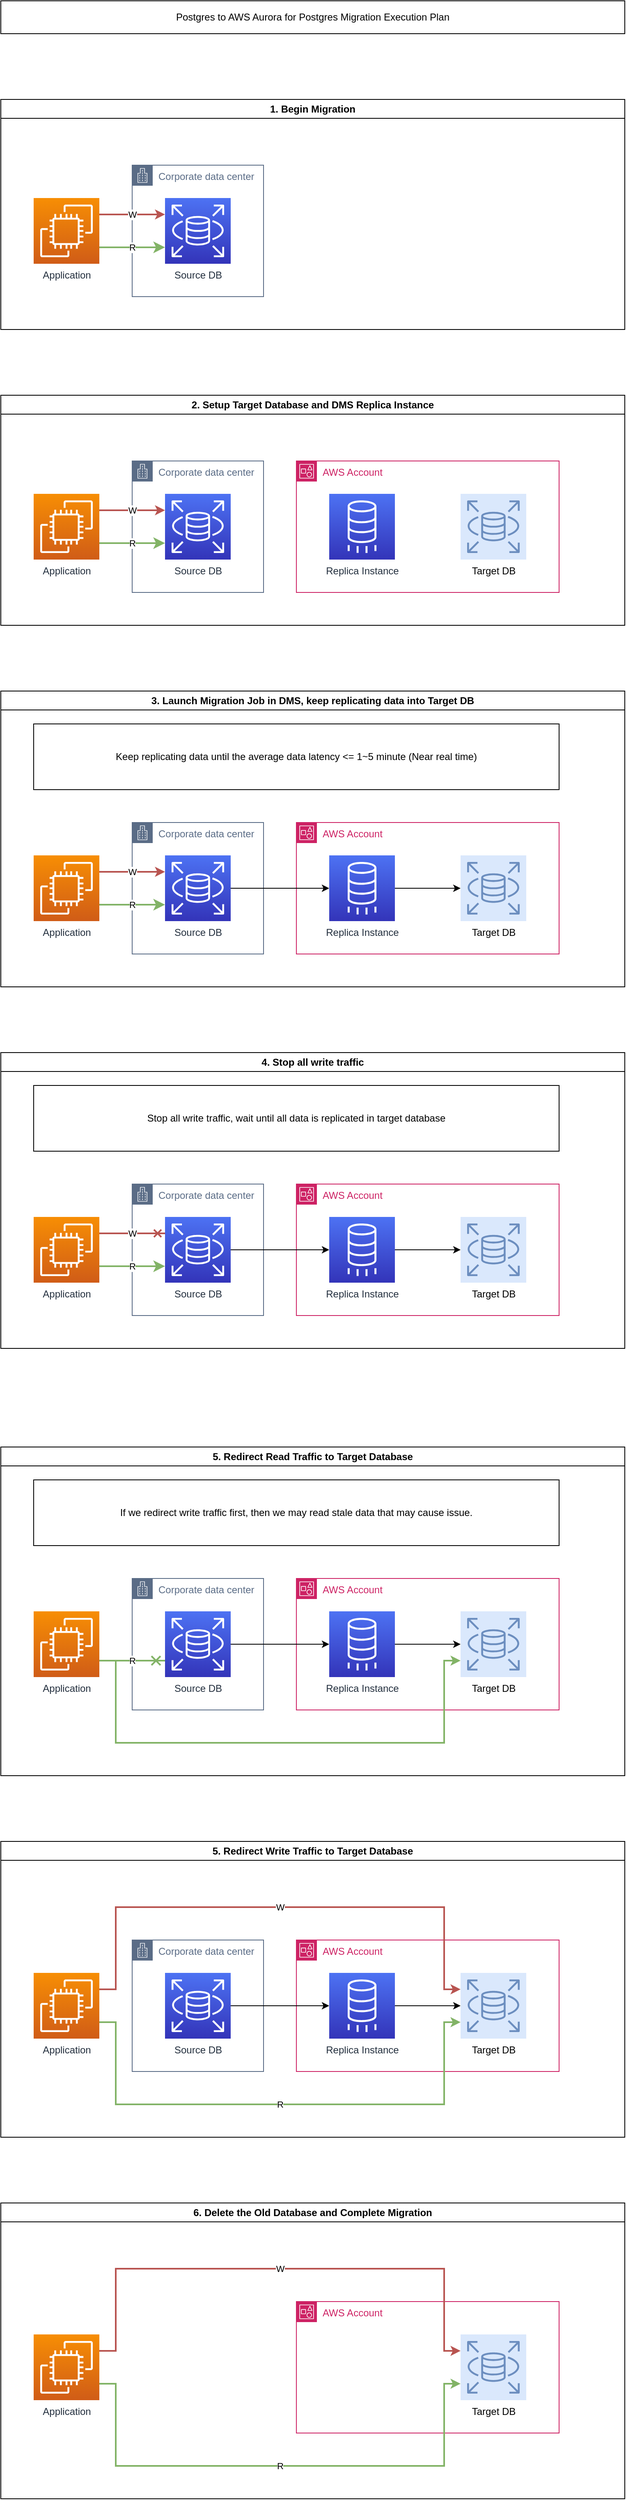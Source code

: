 <mxfile version="21.2.8" type="device">
  <diagram name="Page-1" id="Qxp6aH40MtUB5NZ-6EWc">
    <mxGraphModel dx="1168" dy="840" grid="1" gridSize="10" guides="1" tooltips="1" connect="1" arrows="1" fold="1" page="1" pageScale="1" pageWidth="850" pageHeight="1100" math="0" shadow="0">
      <root>
        <mxCell id="0" />
        <mxCell id="1" parent="0" />
        <mxCell id="ksjN6ab1oznXCkVo9L0B-1" value="Corporate data center" style="points=[[0,0],[0.25,0],[0.5,0],[0.75,0],[1,0],[1,0.25],[1,0.5],[1,0.75],[1,1],[0.75,1],[0.5,1],[0.25,1],[0,1],[0,0.75],[0,0.5],[0,0.25]];outlineConnect=0;gradientColor=none;html=1;whiteSpace=wrap;fontSize=12;fontStyle=0;container=1;pointerEvents=0;collapsible=0;recursiveResize=0;shape=mxgraph.aws4.group;grIcon=mxgraph.aws4.group_corporate_data_center;strokeColor=#5A6C86;fillColor=none;verticalAlign=top;align=left;spacingLeft=30;fontColor=#5A6C86;dashed=0;" parent="1" vertex="1">
          <mxGeometry x="200" y="240" width="160" height="160" as="geometry" />
        </mxCell>
        <mxCell id="ksjN6ab1oznXCkVo9L0B-4" value="Source DB" style="sketch=0;points=[[0,0,0],[0.25,0,0],[0.5,0,0],[0.75,0,0],[1,0,0],[0,1,0],[0.25,1,0],[0.5,1,0],[0.75,1,0],[1,1,0],[0,0.25,0],[0,0.5,0],[0,0.75,0],[1,0.25,0],[1,0.5,0],[1,0.75,0]];outlineConnect=0;fontColor=#232F3E;gradientColor=#4D72F3;gradientDirection=north;fillColor=#3334B9;strokeColor=#ffffff;dashed=0;verticalLabelPosition=bottom;verticalAlign=top;align=center;html=1;fontSize=12;fontStyle=0;aspect=fixed;shape=mxgraph.aws4.resourceIcon;resIcon=mxgraph.aws4.rds;" parent="ksjN6ab1oznXCkVo9L0B-1" vertex="1">
          <mxGeometry x="40" y="40" width="80" height="80" as="geometry" />
        </mxCell>
        <mxCell id="ksjN6ab1oznXCkVo9L0B-9" value="W" style="edgeStyle=orthogonalEdgeStyle;rounded=0;orthogonalLoop=1;jettySize=auto;html=1;exitX=1;exitY=0.25;exitDx=0;exitDy=0;exitPerimeter=0;entryX=0;entryY=0.25;entryDx=0;entryDy=0;entryPerimeter=0;strokeWidth=2;fillColor=#f8cecc;strokeColor=#b85450;" parent="1" source="ksjN6ab1oznXCkVo9L0B-7" target="ksjN6ab1oznXCkVo9L0B-4" edge="1">
          <mxGeometry relative="1" as="geometry" />
        </mxCell>
        <mxCell id="ksjN6ab1oznXCkVo9L0B-11" value="R" style="edgeStyle=orthogonalEdgeStyle;rounded=0;orthogonalLoop=1;jettySize=auto;html=1;exitX=1;exitY=0.75;exitDx=0;exitDy=0;exitPerimeter=0;entryX=0;entryY=0.75;entryDx=0;entryDy=0;entryPerimeter=0;endSize=8;fillColor=#d5e8d4;strokeColor=#82b366;strokeWidth=2;" parent="1" source="ksjN6ab1oznXCkVo9L0B-7" target="ksjN6ab1oznXCkVo9L0B-4" edge="1">
          <mxGeometry relative="1" as="geometry" />
        </mxCell>
        <mxCell id="ksjN6ab1oznXCkVo9L0B-7" value="Application" style="sketch=0;points=[[0,0,0],[0.25,0,0],[0.5,0,0],[0.75,0,0],[1,0,0],[0,1,0],[0.25,1,0],[0.5,1,0],[0.75,1,0],[1,1,0],[0,0.25,0],[0,0.5,0],[0,0.75,0],[1,0.25,0],[1,0.5,0],[1,0.75,0]];outlineConnect=0;fontColor=#232F3E;gradientColor=#F78E04;gradientDirection=north;fillColor=#D05C17;strokeColor=#ffffff;dashed=0;verticalLabelPosition=bottom;verticalAlign=top;align=center;html=1;fontSize=12;fontStyle=0;aspect=fixed;shape=mxgraph.aws4.resourceIcon;resIcon=mxgraph.aws4.ec2;" parent="1" vertex="1">
          <mxGeometry x="80" y="280" width="80" height="80" as="geometry" />
        </mxCell>
        <mxCell id="ksjN6ab1oznXCkVo9L0B-83" value="1. Begin Migration" style="swimlane;whiteSpace=wrap;html=1;" parent="1" vertex="1">
          <mxGeometry x="40" y="160" width="760" height="280" as="geometry" />
        </mxCell>
        <mxCell id="ksjN6ab1oznXCkVo9L0B-84" value="2. Setup Target Database and DMS Replica Instance" style="swimlane;whiteSpace=wrap;html=1;" parent="1" vertex="1">
          <mxGeometry x="40" y="520" width="760" height="280" as="geometry" />
        </mxCell>
        <mxCell id="ksjN6ab1oznXCkVo9L0B-12" value="Corporate data center" style="points=[[0,0],[0.25,0],[0.5,0],[0.75,0],[1,0],[1,0.25],[1,0.5],[1,0.75],[1,1],[0.75,1],[0.5,1],[0.25,1],[0,1],[0,0.75],[0,0.5],[0,0.25]];outlineConnect=0;gradientColor=none;html=1;whiteSpace=wrap;fontSize=12;fontStyle=0;container=1;pointerEvents=0;collapsible=0;recursiveResize=0;shape=mxgraph.aws4.group;grIcon=mxgraph.aws4.group_corporate_data_center;strokeColor=#5A6C86;fillColor=none;verticalAlign=top;align=left;spacingLeft=30;fontColor=#5A6C86;dashed=0;" parent="ksjN6ab1oznXCkVo9L0B-84" vertex="1">
          <mxGeometry x="160" y="80" width="160" height="160" as="geometry" />
        </mxCell>
        <mxCell id="ksjN6ab1oznXCkVo9L0B-13" value="Source DB" style="sketch=0;points=[[0,0,0],[0.25,0,0],[0.5,0,0],[0.75,0,0],[1,0,0],[0,1,0],[0.25,1,0],[0.5,1,0],[0.75,1,0],[1,1,0],[0,0.25,0],[0,0.5,0],[0,0.75,0],[1,0.25,0],[1,0.5,0],[1,0.75,0]];outlineConnect=0;fontColor=#232F3E;gradientColor=#4D72F3;gradientDirection=north;fillColor=#3334B9;strokeColor=#ffffff;dashed=0;verticalLabelPosition=bottom;verticalAlign=top;align=center;html=1;fontSize=12;fontStyle=0;aspect=fixed;shape=mxgraph.aws4.resourceIcon;resIcon=mxgraph.aws4.rds;" parent="ksjN6ab1oznXCkVo9L0B-12" vertex="1">
          <mxGeometry x="40" y="40" width="80" height="80" as="geometry" />
        </mxCell>
        <mxCell id="ksjN6ab1oznXCkVo9L0B-14" value="AWS Account" style="points=[[0,0],[0.25,0],[0.5,0],[0.75,0],[1,0],[1,0.25],[1,0.5],[1,0.75],[1,1],[0.75,1],[0.5,1],[0.25,1],[0,1],[0,0.75],[0,0.5],[0,0.25]];outlineConnect=0;gradientColor=none;html=1;whiteSpace=wrap;fontSize=12;fontStyle=0;container=1;pointerEvents=0;collapsible=0;recursiveResize=0;shape=mxgraph.aws4.group;grIcon=mxgraph.aws4.group_account;strokeColor=#CD2264;fillColor=none;verticalAlign=top;align=left;spacingLeft=30;fontColor=#CD2264;dashed=0;" parent="ksjN6ab1oznXCkVo9L0B-84" vertex="1">
          <mxGeometry x="360" y="80" width="320" height="160" as="geometry" />
        </mxCell>
        <mxCell id="ksjN6ab1oznXCkVo9L0B-15" value="Replica Instance" style="sketch=0;points=[[0,0,0],[0.25,0,0],[0.5,0,0],[0.75,0,0],[1,0,0],[0,1,0],[0.25,1,0],[0.5,1,0],[0.75,1,0],[1,1,0],[0,0.25,0],[0,0.5,0],[0,0.75,0],[1,0.25,0],[1,0.5,0],[1,0.75,0]];outlineConnect=0;fontColor=#232F3E;gradientColor=#4D72F3;gradientDirection=north;fillColor=#3334B9;strokeColor=#ffffff;dashed=0;verticalLabelPosition=bottom;verticalAlign=top;align=center;html=1;fontSize=12;fontStyle=0;aspect=fixed;shape=mxgraph.aws4.resourceIcon;resIcon=mxgraph.aws4.database_migration_service;" parent="ksjN6ab1oznXCkVo9L0B-14" vertex="1">
          <mxGeometry x="40" y="40" width="80" height="80" as="geometry" />
        </mxCell>
        <mxCell id="ksjN6ab1oznXCkVo9L0B-16" value="Target DB" style="sketch=0;points=[[0,0,0],[0.25,0,0],[0.5,0,0],[0.75,0,0],[1,0,0],[0,1,0],[0.25,1,0],[0.5,1,0],[0.75,1,0],[1,1,0],[0,0.25,0],[0,0.5,0],[0,0.75,0],[1,0.25,0],[1,0.5,0],[1,0.75,0]];outlineConnect=0;gradientDirection=north;fillColor=#dae8fc;strokeColor=#6c8ebf;dashed=0;verticalLabelPosition=bottom;verticalAlign=top;align=center;html=1;fontSize=12;fontStyle=0;aspect=fixed;shape=mxgraph.aws4.resourceIcon;resIcon=mxgraph.aws4.rds;" parent="ksjN6ab1oznXCkVo9L0B-14" vertex="1">
          <mxGeometry x="200" y="40" width="80" height="80" as="geometry" />
        </mxCell>
        <mxCell id="ksjN6ab1oznXCkVo9L0B-17" value="W" style="edgeStyle=orthogonalEdgeStyle;rounded=0;orthogonalLoop=1;jettySize=auto;html=1;exitX=1;exitY=0.25;exitDx=0;exitDy=0;exitPerimeter=0;entryX=0;entryY=0.25;entryDx=0;entryDy=0;entryPerimeter=0;strokeWidth=2;fillColor=#f8cecc;strokeColor=#b85450;" parent="ksjN6ab1oznXCkVo9L0B-84" source="ksjN6ab1oznXCkVo9L0B-19" target="ksjN6ab1oznXCkVo9L0B-13" edge="1">
          <mxGeometry relative="1" as="geometry" />
        </mxCell>
        <mxCell id="ksjN6ab1oznXCkVo9L0B-18" value="R" style="edgeStyle=orthogonalEdgeStyle;rounded=0;orthogonalLoop=1;jettySize=auto;html=1;exitX=1;exitY=0.75;exitDx=0;exitDy=0;exitPerimeter=0;entryX=0;entryY=0.75;entryDx=0;entryDy=0;entryPerimeter=0;endSize=8;fillColor=#d5e8d4;strokeColor=#82b366;strokeWidth=2;" parent="ksjN6ab1oznXCkVo9L0B-84" source="ksjN6ab1oznXCkVo9L0B-19" target="ksjN6ab1oznXCkVo9L0B-13" edge="1">
          <mxGeometry relative="1" as="geometry" />
        </mxCell>
        <mxCell id="ksjN6ab1oznXCkVo9L0B-19" value="Application" style="sketch=0;points=[[0,0,0],[0.25,0,0],[0.5,0,0],[0.75,0,0],[1,0,0],[0,1,0],[0.25,1,0],[0.5,1,0],[0.75,1,0],[1,1,0],[0,0.25,0],[0,0.5,0],[0,0.75,0],[1,0.25,0],[1,0.5,0],[1,0.75,0]];outlineConnect=0;fontColor=#232F3E;gradientColor=#F78E04;gradientDirection=north;fillColor=#D05C17;strokeColor=#ffffff;dashed=0;verticalLabelPosition=bottom;verticalAlign=top;align=center;html=1;fontSize=12;fontStyle=0;aspect=fixed;shape=mxgraph.aws4.resourceIcon;resIcon=mxgraph.aws4.ec2;" parent="ksjN6ab1oznXCkVo9L0B-84" vertex="1">
          <mxGeometry x="40" y="120" width="80" height="80" as="geometry" />
        </mxCell>
        <mxCell id="ksjN6ab1oznXCkVo9L0B-85" value="3. Launch Migration Job in DMS, keep replicating data into Target DB" style="swimlane;whiteSpace=wrap;html=1;" parent="1" vertex="1">
          <mxGeometry x="40" y="880" width="760" height="360" as="geometry" />
        </mxCell>
        <mxCell id="ksjN6ab1oznXCkVo9L0B-20" value="Corporate data center" style="points=[[0,0],[0.25,0],[0.5,0],[0.75,0],[1,0],[1,0.25],[1,0.5],[1,0.75],[1,1],[0.75,1],[0.5,1],[0.25,1],[0,1],[0,0.75],[0,0.5],[0,0.25]];outlineConnect=0;gradientColor=none;html=1;whiteSpace=wrap;fontSize=12;fontStyle=0;container=1;pointerEvents=0;collapsible=0;recursiveResize=0;shape=mxgraph.aws4.group;grIcon=mxgraph.aws4.group_corporate_data_center;strokeColor=#5A6C86;fillColor=none;verticalAlign=top;align=left;spacingLeft=30;fontColor=#5A6C86;dashed=0;" parent="ksjN6ab1oznXCkVo9L0B-85" vertex="1">
          <mxGeometry x="160" y="160" width="160" height="160" as="geometry" />
        </mxCell>
        <mxCell id="ksjN6ab1oznXCkVo9L0B-21" value="Source DB" style="sketch=0;points=[[0,0,0],[0.25,0,0],[0.5,0,0],[0.75,0,0],[1,0,0],[0,1,0],[0.25,1,0],[0.5,1,0],[0.75,1,0],[1,1,0],[0,0.25,0],[0,0.5,0],[0,0.75,0],[1,0.25,0],[1,0.5,0],[1,0.75,0]];outlineConnect=0;fontColor=#232F3E;gradientColor=#4D72F3;gradientDirection=north;fillColor=#3334B9;strokeColor=#ffffff;dashed=0;verticalLabelPosition=bottom;verticalAlign=top;align=center;html=1;fontSize=12;fontStyle=0;aspect=fixed;shape=mxgraph.aws4.resourceIcon;resIcon=mxgraph.aws4.rds;" parent="ksjN6ab1oznXCkVo9L0B-20" vertex="1">
          <mxGeometry x="40" y="40" width="80" height="80" as="geometry" />
        </mxCell>
        <mxCell id="ksjN6ab1oznXCkVo9L0B-22" value="AWS Account" style="points=[[0,0],[0.25,0],[0.5,0],[0.75,0],[1,0],[1,0.25],[1,0.5],[1,0.75],[1,1],[0.75,1],[0.5,1],[0.25,1],[0,1],[0,0.75],[0,0.5],[0,0.25]];outlineConnect=0;gradientColor=none;html=1;whiteSpace=wrap;fontSize=12;fontStyle=0;container=1;pointerEvents=0;collapsible=0;recursiveResize=0;shape=mxgraph.aws4.group;grIcon=mxgraph.aws4.group_account;strokeColor=#CD2264;fillColor=none;verticalAlign=top;align=left;spacingLeft=30;fontColor=#CD2264;dashed=0;" parent="ksjN6ab1oznXCkVo9L0B-85" vertex="1">
          <mxGeometry x="360" y="160" width="320" height="160" as="geometry" />
        </mxCell>
        <mxCell id="ksjN6ab1oznXCkVo9L0B-29" style="edgeStyle=orthogonalEdgeStyle;rounded=0;orthogonalLoop=1;jettySize=auto;html=1;exitX=1;exitY=0.5;exitDx=0;exitDy=0;exitPerimeter=0;entryX=0;entryY=0.5;entryDx=0;entryDy=0;entryPerimeter=0;" parent="ksjN6ab1oznXCkVo9L0B-22" source="ksjN6ab1oznXCkVo9L0B-23" target="ksjN6ab1oznXCkVo9L0B-24" edge="1">
          <mxGeometry relative="1" as="geometry" />
        </mxCell>
        <mxCell id="ksjN6ab1oznXCkVo9L0B-23" value="Replica Instance" style="sketch=0;points=[[0,0,0],[0.25,0,0],[0.5,0,0],[0.75,0,0],[1,0,0],[0,1,0],[0.25,1,0],[0.5,1,0],[0.75,1,0],[1,1,0],[0,0.25,0],[0,0.5,0],[0,0.75,0],[1,0.25,0],[1,0.5,0],[1,0.75,0]];outlineConnect=0;fontColor=#232F3E;gradientColor=#4D72F3;gradientDirection=north;fillColor=#3334B9;strokeColor=#ffffff;dashed=0;verticalLabelPosition=bottom;verticalAlign=top;align=center;html=1;fontSize=12;fontStyle=0;aspect=fixed;shape=mxgraph.aws4.resourceIcon;resIcon=mxgraph.aws4.database_migration_service;" parent="ksjN6ab1oznXCkVo9L0B-22" vertex="1">
          <mxGeometry x="40" y="40" width="80" height="80" as="geometry" />
        </mxCell>
        <mxCell id="ksjN6ab1oznXCkVo9L0B-24" value="Target DB" style="sketch=0;points=[[0,0,0],[0.25,0,0],[0.5,0,0],[0.75,0,0],[1,0,0],[0,1,0],[0.25,1,0],[0.5,1,0],[0.75,1,0],[1,1,0],[0,0.25,0],[0,0.5,0],[0,0.75,0],[1,0.25,0],[1,0.5,0],[1,0.75,0]];outlineConnect=0;gradientDirection=north;fillColor=#dae8fc;strokeColor=#6c8ebf;dashed=0;verticalLabelPosition=bottom;verticalAlign=top;align=center;html=1;fontSize=12;fontStyle=0;aspect=fixed;shape=mxgraph.aws4.resourceIcon;resIcon=mxgraph.aws4.rds;" parent="ksjN6ab1oznXCkVo9L0B-22" vertex="1">
          <mxGeometry x="200" y="40" width="80" height="80" as="geometry" />
        </mxCell>
        <mxCell id="ksjN6ab1oznXCkVo9L0B-25" value="W" style="edgeStyle=orthogonalEdgeStyle;rounded=0;orthogonalLoop=1;jettySize=auto;html=1;exitX=1;exitY=0.25;exitDx=0;exitDy=0;exitPerimeter=0;entryX=0;entryY=0.25;entryDx=0;entryDy=0;entryPerimeter=0;strokeWidth=2;fillColor=#f8cecc;strokeColor=#b85450;" parent="ksjN6ab1oznXCkVo9L0B-85" source="ksjN6ab1oznXCkVo9L0B-27" target="ksjN6ab1oznXCkVo9L0B-21" edge="1">
          <mxGeometry relative="1" as="geometry" />
        </mxCell>
        <mxCell id="ksjN6ab1oznXCkVo9L0B-26" value="R" style="edgeStyle=orthogonalEdgeStyle;rounded=0;orthogonalLoop=1;jettySize=auto;html=1;exitX=1;exitY=0.75;exitDx=0;exitDy=0;exitPerimeter=0;entryX=0;entryY=0.75;entryDx=0;entryDy=0;entryPerimeter=0;endSize=8;fillColor=#d5e8d4;strokeColor=#82b366;strokeWidth=2;" parent="ksjN6ab1oznXCkVo9L0B-85" source="ksjN6ab1oznXCkVo9L0B-27" target="ksjN6ab1oznXCkVo9L0B-21" edge="1">
          <mxGeometry relative="1" as="geometry" />
        </mxCell>
        <mxCell id="ksjN6ab1oznXCkVo9L0B-27" value="Application" style="sketch=0;points=[[0,0,0],[0.25,0,0],[0.5,0,0],[0.75,0,0],[1,0,0],[0,1,0],[0.25,1,0],[0.5,1,0],[0.75,1,0],[1,1,0],[0,0.25,0],[0,0.5,0],[0,0.75,0],[1,0.25,0],[1,0.5,0],[1,0.75,0]];outlineConnect=0;fontColor=#232F3E;gradientColor=#F78E04;gradientDirection=north;fillColor=#D05C17;strokeColor=#ffffff;dashed=0;verticalLabelPosition=bottom;verticalAlign=top;align=center;html=1;fontSize=12;fontStyle=0;aspect=fixed;shape=mxgraph.aws4.resourceIcon;resIcon=mxgraph.aws4.ec2;" parent="ksjN6ab1oznXCkVo9L0B-85" vertex="1">
          <mxGeometry x="40" y="200" width="80" height="80" as="geometry" />
        </mxCell>
        <mxCell id="ksjN6ab1oznXCkVo9L0B-28" style="edgeStyle=orthogonalEdgeStyle;rounded=0;orthogonalLoop=1;jettySize=auto;html=1;exitX=1;exitY=0.5;exitDx=0;exitDy=0;exitPerimeter=0;entryX=0;entryY=0.5;entryDx=0;entryDy=0;entryPerimeter=0;" parent="ksjN6ab1oznXCkVo9L0B-85" source="ksjN6ab1oznXCkVo9L0B-21" target="ksjN6ab1oznXCkVo9L0B-23" edge="1">
          <mxGeometry relative="1" as="geometry" />
        </mxCell>
        <mxCell id="ksjN6ab1oznXCkVo9L0B-88" value="Keep replicating data until the average data latency &amp;lt;= 1~5 minute (Near real time)" style="text;html=1;strokeColor=default;fillColor=none;align=center;verticalAlign=middle;whiteSpace=wrap;rounded=0;" parent="ksjN6ab1oznXCkVo9L0B-85" vertex="1">
          <mxGeometry x="40" y="40" width="640" height="80" as="geometry" />
        </mxCell>
        <mxCell id="ksjN6ab1oznXCkVo9L0B-86" value="4. Stop all write traffic" style="swimlane;whiteSpace=wrap;html=1;" parent="1" vertex="1">
          <mxGeometry x="40" y="1320" width="760" height="360" as="geometry" />
        </mxCell>
        <mxCell id="ksjN6ab1oznXCkVo9L0B-30" value="Corporate data center" style="points=[[0,0],[0.25,0],[0.5,0],[0.75,0],[1,0],[1,0.25],[1,0.5],[1,0.75],[1,1],[0.75,1],[0.5,1],[0.25,1],[0,1],[0,0.75],[0,0.5],[0,0.25]];outlineConnect=0;gradientColor=none;html=1;whiteSpace=wrap;fontSize=12;fontStyle=0;container=1;pointerEvents=0;collapsible=0;recursiveResize=0;shape=mxgraph.aws4.group;grIcon=mxgraph.aws4.group_corporate_data_center;strokeColor=#5A6C86;fillColor=none;verticalAlign=top;align=left;spacingLeft=30;fontColor=#5A6C86;dashed=0;" parent="ksjN6ab1oznXCkVo9L0B-86" vertex="1">
          <mxGeometry x="160" y="160" width="160" height="160" as="geometry" />
        </mxCell>
        <mxCell id="ksjN6ab1oznXCkVo9L0B-31" value="Source DB" style="sketch=0;points=[[0,0,0],[0.25,0,0],[0.5,0,0],[0.75,0,0],[1,0,0],[0,1,0],[0.25,1,0],[0.5,1,0],[0.75,1,0],[1,1,0],[0,0.25,0],[0,0.5,0],[0,0.75,0],[1,0.25,0],[1,0.5,0],[1,0.75,0]];outlineConnect=0;fontColor=#232F3E;gradientColor=#4D72F3;gradientDirection=north;fillColor=#3334B9;strokeColor=#ffffff;dashed=0;verticalLabelPosition=bottom;verticalAlign=top;align=center;html=1;fontSize=12;fontStyle=0;aspect=fixed;shape=mxgraph.aws4.resourceIcon;resIcon=mxgraph.aws4.rds;" parent="ksjN6ab1oznXCkVo9L0B-30" vertex="1">
          <mxGeometry x="40" y="40" width="80" height="80" as="geometry" />
        </mxCell>
        <mxCell id="ksjN6ab1oznXCkVo9L0B-32" value="AWS Account" style="points=[[0,0],[0.25,0],[0.5,0],[0.75,0],[1,0],[1,0.25],[1,0.5],[1,0.75],[1,1],[0.75,1],[0.5,1],[0.25,1],[0,1],[0,0.75],[0,0.5],[0,0.25]];outlineConnect=0;gradientColor=none;html=1;whiteSpace=wrap;fontSize=12;fontStyle=0;container=1;pointerEvents=0;collapsible=0;recursiveResize=0;shape=mxgraph.aws4.group;grIcon=mxgraph.aws4.group_account;strokeColor=#CD2264;fillColor=none;verticalAlign=top;align=left;spacingLeft=30;fontColor=#CD2264;dashed=0;" parent="ksjN6ab1oznXCkVo9L0B-86" vertex="1">
          <mxGeometry x="360" y="160" width="320" height="160" as="geometry" />
        </mxCell>
        <mxCell id="ksjN6ab1oznXCkVo9L0B-33" style="edgeStyle=orthogonalEdgeStyle;rounded=0;orthogonalLoop=1;jettySize=auto;html=1;exitX=1;exitY=0.5;exitDx=0;exitDy=0;exitPerimeter=0;entryX=0;entryY=0.5;entryDx=0;entryDy=0;entryPerimeter=0;" parent="ksjN6ab1oznXCkVo9L0B-32" source="ksjN6ab1oznXCkVo9L0B-34" target="ksjN6ab1oznXCkVo9L0B-35" edge="1">
          <mxGeometry relative="1" as="geometry" />
        </mxCell>
        <mxCell id="ksjN6ab1oznXCkVo9L0B-34" value="Replica Instance" style="sketch=0;points=[[0,0,0],[0.25,0,0],[0.5,0,0],[0.75,0,0],[1,0,0],[0,1,0],[0.25,1,0],[0.5,1,0],[0.75,1,0],[1,1,0],[0,0.25,0],[0,0.5,0],[0,0.75,0],[1,0.25,0],[1,0.5,0],[1,0.75,0]];outlineConnect=0;fontColor=#232F3E;gradientColor=#4D72F3;gradientDirection=north;fillColor=#3334B9;strokeColor=#ffffff;dashed=0;verticalLabelPosition=bottom;verticalAlign=top;align=center;html=1;fontSize=12;fontStyle=0;aspect=fixed;shape=mxgraph.aws4.resourceIcon;resIcon=mxgraph.aws4.database_migration_service;" parent="ksjN6ab1oznXCkVo9L0B-32" vertex="1">
          <mxGeometry x="40" y="40" width="80" height="80" as="geometry" />
        </mxCell>
        <mxCell id="ksjN6ab1oznXCkVo9L0B-35" value="Target DB" style="sketch=0;points=[[0,0,0],[0.25,0,0],[0.5,0,0],[0.75,0,0],[1,0,0],[0,1,0],[0.25,1,0],[0.5,1,0],[0.75,1,0],[1,1,0],[0,0.25,0],[0,0.5,0],[0,0.75,0],[1,0.25,0],[1,0.5,0],[1,0.75,0]];outlineConnect=0;gradientDirection=north;fillColor=#dae8fc;strokeColor=#6c8ebf;dashed=0;verticalLabelPosition=bottom;verticalAlign=top;align=center;html=1;fontSize=12;fontStyle=0;aspect=fixed;shape=mxgraph.aws4.resourceIcon;resIcon=mxgraph.aws4.rds;" parent="ksjN6ab1oznXCkVo9L0B-32" vertex="1">
          <mxGeometry x="200" y="40" width="80" height="80" as="geometry" />
        </mxCell>
        <mxCell id="ksjN6ab1oznXCkVo9L0B-36" value="W" style="edgeStyle=orthogonalEdgeStyle;rounded=0;orthogonalLoop=1;jettySize=auto;html=1;exitX=1;exitY=0.25;exitDx=0;exitDy=0;exitPerimeter=0;entryX=0;entryY=0.25;entryDx=0;entryDy=0;entryPerimeter=0;strokeWidth=2;fillColor=#f8cecc;strokeColor=#b85450;endArrow=cross;endFill=0;" parent="ksjN6ab1oznXCkVo9L0B-86" source="ksjN6ab1oznXCkVo9L0B-38" target="ksjN6ab1oznXCkVo9L0B-31" edge="1">
          <mxGeometry relative="1" as="geometry" />
        </mxCell>
        <mxCell id="ksjN6ab1oznXCkVo9L0B-37" value="R" style="edgeStyle=orthogonalEdgeStyle;rounded=0;orthogonalLoop=1;jettySize=auto;html=1;exitX=1;exitY=0.75;exitDx=0;exitDy=0;exitPerimeter=0;entryX=0;entryY=0.75;entryDx=0;entryDy=0;entryPerimeter=0;endSize=8;fillColor=#d5e8d4;strokeColor=#82b366;strokeWidth=2;" parent="ksjN6ab1oznXCkVo9L0B-86" source="ksjN6ab1oznXCkVo9L0B-38" target="ksjN6ab1oznXCkVo9L0B-31" edge="1">
          <mxGeometry relative="1" as="geometry" />
        </mxCell>
        <mxCell id="ksjN6ab1oznXCkVo9L0B-38" value="Application" style="sketch=0;points=[[0,0,0],[0.25,0,0],[0.5,0,0],[0.75,0,0],[1,0,0],[0,1,0],[0.25,1,0],[0.5,1,0],[0.75,1,0],[1,1,0],[0,0.25,0],[0,0.5,0],[0,0.75,0],[1,0.25,0],[1,0.5,0],[1,0.75,0]];outlineConnect=0;fontColor=#232F3E;gradientColor=#F78E04;gradientDirection=north;fillColor=#D05C17;strokeColor=#ffffff;dashed=0;verticalLabelPosition=bottom;verticalAlign=top;align=center;html=1;fontSize=12;fontStyle=0;aspect=fixed;shape=mxgraph.aws4.resourceIcon;resIcon=mxgraph.aws4.ec2;" parent="ksjN6ab1oznXCkVo9L0B-86" vertex="1">
          <mxGeometry x="40" y="200" width="80" height="80" as="geometry" />
        </mxCell>
        <mxCell id="ksjN6ab1oznXCkVo9L0B-39" style="edgeStyle=orthogonalEdgeStyle;rounded=0;orthogonalLoop=1;jettySize=auto;html=1;exitX=1;exitY=0.5;exitDx=0;exitDy=0;exitPerimeter=0;entryX=0;entryY=0.5;entryDx=0;entryDy=0;entryPerimeter=0;" parent="ksjN6ab1oznXCkVo9L0B-86" source="ksjN6ab1oznXCkVo9L0B-31" target="ksjN6ab1oznXCkVo9L0B-34" edge="1">
          <mxGeometry relative="1" as="geometry" />
        </mxCell>
        <mxCell id="ksjN6ab1oznXCkVo9L0B-89" value="Stop all write traffic, wait until all data is replicated in target database" style="text;html=1;strokeColor=default;fillColor=none;align=center;verticalAlign=middle;whiteSpace=wrap;rounded=0;" parent="ksjN6ab1oznXCkVo9L0B-86" vertex="1">
          <mxGeometry x="40" y="40" width="640" height="80" as="geometry" />
        </mxCell>
        <mxCell id="ksjN6ab1oznXCkVo9L0B-87" value="5. Redirect Read Traffic to Target Database" style="swimlane;whiteSpace=wrap;html=1;" parent="1" vertex="1">
          <mxGeometry x="40" y="1800" width="760" height="400" as="geometry" />
        </mxCell>
        <mxCell id="ksjN6ab1oznXCkVo9L0B-40" value="Corporate data center" style="points=[[0,0],[0.25,0],[0.5,0],[0.75,0],[1,0],[1,0.25],[1,0.5],[1,0.75],[1,1],[0.75,1],[0.5,1],[0.25,1],[0,1],[0,0.75],[0,0.5],[0,0.25]];outlineConnect=0;gradientColor=none;html=1;whiteSpace=wrap;fontSize=12;fontStyle=0;container=1;pointerEvents=0;collapsible=0;recursiveResize=0;shape=mxgraph.aws4.group;grIcon=mxgraph.aws4.group_corporate_data_center;strokeColor=#5A6C86;fillColor=none;verticalAlign=top;align=left;spacingLeft=30;fontColor=#5A6C86;dashed=0;" parent="ksjN6ab1oznXCkVo9L0B-87" vertex="1">
          <mxGeometry x="160" y="160" width="160" height="160" as="geometry" />
        </mxCell>
        <mxCell id="ksjN6ab1oznXCkVo9L0B-41" value="Source DB" style="sketch=0;points=[[0,0,0],[0.25,0,0],[0.5,0,0],[0.75,0,0],[1,0,0],[0,1,0],[0.25,1,0],[0.5,1,0],[0.75,1,0],[1,1,0],[0,0.25,0],[0,0.5,0],[0,0.75,0],[1,0.25,0],[1,0.5,0],[1,0.75,0]];outlineConnect=0;fontColor=#232F3E;gradientColor=#4D72F3;gradientDirection=north;fillColor=#3334B9;strokeColor=#ffffff;dashed=0;verticalLabelPosition=bottom;verticalAlign=top;align=center;html=1;fontSize=12;fontStyle=0;aspect=fixed;shape=mxgraph.aws4.resourceIcon;resIcon=mxgraph.aws4.rds;" parent="ksjN6ab1oznXCkVo9L0B-40" vertex="1">
          <mxGeometry x="40" y="40" width="80" height="80" as="geometry" />
        </mxCell>
        <mxCell id="ksjN6ab1oznXCkVo9L0B-42" value="AWS Account" style="points=[[0,0],[0.25,0],[0.5,0],[0.75,0],[1,0],[1,0.25],[1,0.5],[1,0.75],[1,1],[0.75,1],[0.5,1],[0.25,1],[0,1],[0,0.75],[0,0.5],[0,0.25]];outlineConnect=0;gradientColor=none;html=1;whiteSpace=wrap;fontSize=12;fontStyle=0;container=1;pointerEvents=0;collapsible=0;recursiveResize=0;shape=mxgraph.aws4.group;grIcon=mxgraph.aws4.group_account;strokeColor=#CD2264;fillColor=none;verticalAlign=top;align=left;spacingLeft=30;fontColor=#CD2264;dashed=0;" parent="ksjN6ab1oznXCkVo9L0B-87" vertex="1">
          <mxGeometry x="360" y="160" width="320" height="160" as="geometry" />
        </mxCell>
        <mxCell id="ksjN6ab1oznXCkVo9L0B-43" style="edgeStyle=orthogonalEdgeStyle;rounded=0;orthogonalLoop=1;jettySize=auto;html=1;exitX=1;exitY=0.5;exitDx=0;exitDy=0;exitPerimeter=0;entryX=0;entryY=0.5;entryDx=0;entryDy=0;entryPerimeter=0;" parent="ksjN6ab1oznXCkVo9L0B-42" source="ksjN6ab1oznXCkVo9L0B-44" target="ksjN6ab1oznXCkVo9L0B-45" edge="1">
          <mxGeometry relative="1" as="geometry" />
        </mxCell>
        <mxCell id="ksjN6ab1oznXCkVo9L0B-44" value="Replica Instance" style="sketch=0;points=[[0,0,0],[0.25,0,0],[0.5,0,0],[0.75,0,0],[1,0,0],[0,1,0],[0.25,1,0],[0.5,1,0],[0.75,1,0],[1,1,0],[0,0.25,0],[0,0.5,0],[0,0.75,0],[1,0.25,0],[1,0.5,0],[1,0.75,0]];outlineConnect=0;fontColor=#232F3E;gradientColor=#4D72F3;gradientDirection=north;fillColor=#3334B9;strokeColor=#ffffff;dashed=0;verticalLabelPosition=bottom;verticalAlign=top;align=center;html=1;fontSize=12;fontStyle=0;aspect=fixed;shape=mxgraph.aws4.resourceIcon;resIcon=mxgraph.aws4.database_migration_service;" parent="ksjN6ab1oznXCkVo9L0B-42" vertex="1">
          <mxGeometry x="40" y="40" width="80" height="80" as="geometry" />
        </mxCell>
        <mxCell id="ksjN6ab1oznXCkVo9L0B-45" value="Target DB" style="sketch=0;points=[[0,0,0],[0.25,0,0],[0.5,0,0],[0.75,0,0],[1,0,0],[0,1,0],[0.25,1,0],[0.5,1,0],[0.75,1,0],[1,1,0],[0,0.25,0],[0,0.5,0],[0,0.75,0],[1,0.25,0],[1,0.5,0],[1,0.75,0]];outlineConnect=0;gradientDirection=north;fillColor=#dae8fc;strokeColor=#6c8ebf;dashed=0;verticalLabelPosition=bottom;verticalAlign=top;align=center;html=1;fontSize=12;fontStyle=0;aspect=fixed;shape=mxgraph.aws4.resourceIcon;resIcon=mxgraph.aws4.rds;" parent="ksjN6ab1oznXCkVo9L0B-42" vertex="1">
          <mxGeometry x="200" y="40" width="80" height="80" as="geometry" />
        </mxCell>
        <mxCell id="ksjN6ab1oznXCkVo9L0B-47" value="R" style="edgeStyle=orthogonalEdgeStyle;rounded=0;orthogonalLoop=1;jettySize=auto;html=1;exitX=1;exitY=0.75;exitDx=0;exitDy=0;exitPerimeter=0;entryX=0;entryY=0.75;entryDx=0;entryDy=0;entryPerimeter=0;endSize=8;fillColor=#d5e8d4;strokeColor=#82b366;strokeWidth=2;endArrow=cross;endFill=0;" parent="ksjN6ab1oznXCkVo9L0B-87" source="ksjN6ab1oznXCkVo9L0B-48" target="ksjN6ab1oznXCkVo9L0B-41" edge="1">
          <mxGeometry relative="1" as="geometry" />
        </mxCell>
        <mxCell id="ksjN6ab1oznXCkVo9L0B-50" style="edgeStyle=orthogonalEdgeStyle;rounded=0;orthogonalLoop=1;jettySize=auto;html=1;exitX=1;exitY=0.75;exitDx=0;exitDy=0;exitPerimeter=0;entryX=0;entryY=0.75;entryDx=0;entryDy=0;entryPerimeter=0;strokeWidth=2;fillColor=#d5e8d4;strokeColor=#82b366;" parent="ksjN6ab1oznXCkVo9L0B-87" source="ksjN6ab1oznXCkVo9L0B-48" target="ksjN6ab1oznXCkVo9L0B-45" edge="1">
          <mxGeometry relative="1" as="geometry">
            <Array as="points">
              <mxPoint x="140" y="260" />
              <mxPoint x="140" y="360" />
              <mxPoint x="540" y="360" />
              <mxPoint x="540" y="260" />
            </Array>
          </mxGeometry>
        </mxCell>
        <mxCell id="ksjN6ab1oznXCkVo9L0B-48" value="Application" style="sketch=0;points=[[0,0,0],[0.25,0,0],[0.5,0,0],[0.75,0,0],[1,0,0],[0,1,0],[0.25,1,0],[0.5,1,0],[0.75,1,0],[1,1,0],[0,0.25,0],[0,0.5,0],[0,0.75,0],[1,0.25,0],[1,0.5,0],[1,0.75,0]];outlineConnect=0;fontColor=#232F3E;gradientColor=#F78E04;gradientDirection=north;fillColor=#D05C17;strokeColor=#ffffff;dashed=0;verticalLabelPosition=bottom;verticalAlign=top;align=center;html=1;fontSize=12;fontStyle=0;aspect=fixed;shape=mxgraph.aws4.resourceIcon;resIcon=mxgraph.aws4.ec2;" parent="ksjN6ab1oznXCkVo9L0B-87" vertex="1">
          <mxGeometry x="40" y="200" width="80" height="80" as="geometry" />
        </mxCell>
        <mxCell id="ksjN6ab1oznXCkVo9L0B-49" style="edgeStyle=orthogonalEdgeStyle;rounded=0;orthogonalLoop=1;jettySize=auto;html=1;exitX=1;exitY=0.5;exitDx=0;exitDy=0;exitPerimeter=0;entryX=0;entryY=0.5;entryDx=0;entryDy=0;entryPerimeter=0;" parent="ksjN6ab1oznXCkVo9L0B-87" source="ksjN6ab1oznXCkVo9L0B-41" target="ksjN6ab1oznXCkVo9L0B-44" edge="1">
          <mxGeometry relative="1" as="geometry" />
        </mxCell>
        <mxCell id="ksjN6ab1oznXCkVo9L0B-90" value="If we redirect write traffic first, then we may read stale data that may cause issue." style="text;html=1;strokeColor=default;fillColor=none;align=center;verticalAlign=middle;whiteSpace=wrap;rounded=0;" parent="ksjN6ab1oznXCkVo9L0B-87" vertex="1">
          <mxGeometry x="40" y="40" width="640" height="80" as="geometry" />
        </mxCell>
        <mxCell id="ksjN6ab1oznXCkVo9L0B-91" value="5. Redirect Write Traffic to Target Database" style="swimlane;whiteSpace=wrap;html=1;" parent="1" vertex="1">
          <mxGeometry x="40" y="2280" width="760" height="360" as="geometry" />
        </mxCell>
        <mxCell id="ksjN6ab1oznXCkVo9L0B-52" value="Corporate data center" style="points=[[0,0],[0.25,0],[0.5,0],[0.75,0],[1,0],[1,0.25],[1,0.5],[1,0.75],[1,1],[0.75,1],[0.5,1],[0.25,1],[0,1],[0,0.75],[0,0.5],[0,0.25]];outlineConnect=0;gradientColor=none;html=1;whiteSpace=wrap;fontSize=12;fontStyle=0;container=1;pointerEvents=0;collapsible=0;recursiveResize=0;shape=mxgraph.aws4.group;grIcon=mxgraph.aws4.group_corporate_data_center;strokeColor=#5A6C86;fillColor=none;verticalAlign=top;align=left;spacingLeft=30;fontColor=#5A6C86;dashed=0;" parent="ksjN6ab1oznXCkVo9L0B-91" vertex="1">
          <mxGeometry x="160" y="120" width="160" height="160" as="geometry" />
        </mxCell>
        <mxCell id="ksjN6ab1oznXCkVo9L0B-53" value="Source DB" style="sketch=0;points=[[0,0,0],[0.25,0,0],[0.5,0,0],[0.75,0,0],[1,0,0],[0,1,0],[0.25,1,0],[0.5,1,0],[0.75,1,0],[1,1,0],[0,0.25,0],[0,0.5,0],[0,0.75,0],[1,0.25,0],[1,0.5,0],[1,0.75,0]];outlineConnect=0;fontColor=#232F3E;gradientColor=#4D72F3;gradientDirection=north;fillColor=#3334B9;strokeColor=#ffffff;dashed=0;verticalLabelPosition=bottom;verticalAlign=top;align=center;html=1;fontSize=12;fontStyle=0;aspect=fixed;shape=mxgraph.aws4.resourceIcon;resIcon=mxgraph.aws4.rds;" parent="ksjN6ab1oznXCkVo9L0B-52" vertex="1">
          <mxGeometry x="40" y="40" width="80" height="80" as="geometry" />
        </mxCell>
        <mxCell id="ksjN6ab1oznXCkVo9L0B-54" value="AWS Account" style="points=[[0,0],[0.25,0],[0.5,0],[0.75,0],[1,0],[1,0.25],[1,0.5],[1,0.75],[1,1],[0.75,1],[0.5,1],[0.25,1],[0,1],[0,0.75],[0,0.5],[0,0.25]];outlineConnect=0;gradientColor=none;html=1;whiteSpace=wrap;fontSize=12;fontStyle=0;container=1;pointerEvents=0;collapsible=0;recursiveResize=0;shape=mxgraph.aws4.group;grIcon=mxgraph.aws4.group_account;strokeColor=#CD2264;fillColor=none;verticalAlign=top;align=left;spacingLeft=30;fontColor=#CD2264;dashed=0;" parent="ksjN6ab1oznXCkVo9L0B-91" vertex="1">
          <mxGeometry x="360" y="120" width="320" height="160" as="geometry" />
        </mxCell>
        <mxCell id="ksjN6ab1oznXCkVo9L0B-55" style="edgeStyle=orthogonalEdgeStyle;rounded=0;orthogonalLoop=1;jettySize=auto;html=1;exitX=1;exitY=0.5;exitDx=0;exitDy=0;exitPerimeter=0;entryX=0;entryY=0.5;entryDx=0;entryDy=0;entryPerimeter=0;" parent="ksjN6ab1oznXCkVo9L0B-54" source="ksjN6ab1oznXCkVo9L0B-56" target="ksjN6ab1oznXCkVo9L0B-57" edge="1">
          <mxGeometry relative="1" as="geometry" />
        </mxCell>
        <mxCell id="ksjN6ab1oznXCkVo9L0B-56" value="Replica Instance" style="sketch=0;points=[[0,0,0],[0.25,0,0],[0.5,0,0],[0.75,0,0],[1,0,0],[0,1,0],[0.25,1,0],[0.5,1,0],[0.75,1,0],[1,1,0],[0,0.25,0],[0,0.5,0],[0,0.75,0],[1,0.25,0],[1,0.5,0],[1,0.75,0]];outlineConnect=0;fontColor=#232F3E;gradientColor=#4D72F3;gradientDirection=north;fillColor=#3334B9;strokeColor=#ffffff;dashed=0;verticalLabelPosition=bottom;verticalAlign=top;align=center;html=1;fontSize=12;fontStyle=0;aspect=fixed;shape=mxgraph.aws4.resourceIcon;resIcon=mxgraph.aws4.database_migration_service;" parent="ksjN6ab1oznXCkVo9L0B-54" vertex="1">
          <mxGeometry x="40" y="40" width="80" height="80" as="geometry" />
        </mxCell>
        <mxCell id="ksjN6ab1oznXCkVo9L0B-57" value="Target DB" style="sketch=0;points=[[0,0,0],[0.25,0,0],[0.5,0,0],[0.75,0,0],[1,0,0],[0,1,0],[0.25,1,0],[0.5,1,0],[0.75,1,0],[1,1,0],[0,0.25,0],[0,0.5,0],[0,0.75,0],[1,0.25,0],[1,0.5,0],[1,0.75,0]];outlineConnect=0;gradientDirection=north;fillColor=#dae8fc;strokeColor=#6c8ebf;dashed=0;verticalLabelPosition=bottom;verticalAlign=top;align=center;html=1;fontSize=12;fontStyle=0;aspect=fixed;shape=mxgraph.aws4.resourceIcon;resIcon=mxgraph.aws4.rds;" parent="ksjN6ab1oznXCkVo9L0B-54" vertex="1">
          <mxGeometry x="200" y="40" width="80" height="80" as="geometry" />
        </mxCell>
        <mxCell id="ksjN6ab1oznXCkVo9L0B-59" value="R" style="edgeStyle=orthogonalEdgeStyle;rounded=0;orthogonalLoop=1;jettySize=auto;html=1;exitX=1;exitY=0.75;exitDx=0;exitDy=0;exitPerimeter=0;entryX=0;entryY=0.75;entryDx=0;entryDy=0;entryPerimeter=0;strokeWidth=2;fillColor=#d5e8d4;strokeColor=#82b366;" parent="ksjN6ab1oznXCkVo9L0B-91" source="ksjN6ab1oznXCkVo9L0B-60" target="ksjN6ab1oznXCkVo9L0B-57" edge="1">
          <mxGeometry relative="1" as="geometry">
            <Array as="points">
              <mxPoint x="140" y="220" />
              <mxPoint x="140" y="320" />
              <mxPoint x="540" y="320" />
              <mxPoint x="540" y="220" />
            </Array>
          </mxGeometry>
        </mxCell>
        <mxCell id="ksjN6ab1oznXCkVo9L0B-62" value="W" style="edgeStyle=orthogonalEdgeStyle;rounded=0;orthogonalLoop=1;jettySize=auto;html=1;exitX=1;exitY=0.25;exitDx=0;exitDy=0;exitPerimeter=0;entryX=0;entryY=0.25;entryDx=0;entryDy=0;entryPerimeter=0;strokeWidth=2;fillColor=#f8cecc;strokeColor=#b85450;" parent="ksjN6ab1oznXCkVo9L0B-91" source="ksjN6ab1oznXCkVo9L0B-60" target="ksjN6ab1oznXCkVo9L0B-57" edge="1">
          <mxGeometry relative="1" as="geometry">
            <Array as="points">
              <mxPoint x="140" y="180" />
              <mxPoint x="140" y="80" />
              <mxPoint x="540" y="80" />
              <mxPoint x="540" y="180" />
            </Array>
          </mxGeometry>
        </mxCell>
        <mxCell id="ksjN6ab1oznXCkVo9L0B-60" value="Application" style="sketch=0;points=[[0,0,0],[0.25,0,0],[0.5,0,0],[0.75,0,0],[1,0,0],[0,1,0],[0.25,1,0],[0.5,1,0],[0.75,1,0],[1,1,0],[0,0.25,0],[0,0.5,0],[0,0.75,0],[1,0.25,0],[1,0.5,0],[1,0.75,0]];outlineConnect=0;fontColor=#232F3E;gradientColor=#F78E04;gradientDirection=north;fillColor=#D05C17;strokeColor=#ffffff;dashed=0;verticalLabelPosition=bottom;verticalAlign=top;align=center;html=1;fontSize=12;fontStyle=0;aspect=fixed;shape=mxgraph.aws4.resourceIcon;resIcon=mxgraph.aws4.ec2;" parent="ksjN6ab1oznXCkVo9L0B-91" vertex="1">
          <mxGeometry x="40" y="160" width="80" height="80" as="geometry" />
        </mxCell>
        <mxCell id="ksjN6ab1oznXCkVo9L0B-61" style="edgeStyle=orthogonalEdgeStyle;rounded=0;orthogonalLoop=1;jettySize=auto;html=1;exitX=1;exitY=0.5;exitDx=0;exitDy=0;exitPerimeter=0;entryX=0;entryY=0.5;entryDx=0;entryDy=0;entryPerimeter=0;" parent="ksjN6ab1oznXCkVo9L0B-91" source="ksjN6ab1oznXCkVo9L0B-53" target="ksjN6ab1oznXCkVo9L0B-56" edge="1">
          <mxGeometry relative="1" as="geometry" />
        </mxCell>
        <mxCell id="ksjN6ab1oznXCkVo9L0B-103" value="6. Delete the Old Database and Complete Migration" style="swimlane;whiteSpace=wrap;html=1;" parent="1" vertex="1">
          <mxGeometry x="40" y="2720" width="760" height="360" as="geometry" />
        </mxCell>
        <mxCell id="ksjN6ab1oznXCkVo9L0B-75" value="AWS Account" style="points=[[0,0],[0.25,0],[0.5,0],[0.75,0],[1,0],[1,0.25],[1,0.5],[1,0.75],[1,1],[0.75,1],[0.5,1],[0.25,1],[0,1],[0,0.75],[0,0.5],[0,0.25]];outlineConnect=0;gradientColor=none;html=1;whiteSpace=wrap;fontSize=12;fontStyle=0;container=1;pointerEvents=0;collapsible=0;recursiveResize=0;shape=mxgraph.aws4.group;grIcon=mxgraph.aws4.group_account;strokeColor=#CD2264;fillColor=none;verticalAlign=top;align=left;spacingLeft=30;fontColor=#CD2264;dashed=0;" parent="ksjN6ab1oznXCkVo9L0B-103" vertex="1">
          <mxGeometry x="360" y="120" width="320" height="160" as="geometry" />
        </mxCell>
        <mxCell id="ksjN6ab1oznXCkVo9L0B-78" value="Target DB" style="sketch=0;points=[[0,0,0],[0.25,0,0],[0.5,0,0],[0.75,0,0],[1,0,0],[0,1,0],[0.25,1,0],[0.5,1,0],[0.75,1,0],[1,1,0],[0,0.25,0],[0,0.5,0],[0,0.75,0],[1,0.25,0],[1,0.5,0],[1,0.75,0]];outlineConnect=0;gradientDirection=north;fillColor=#dae8fc;strokeColor=#6c8ebf;dashed=0;verticalLabelPosition=bottom;verticalAlign=top;align=center;html=1;fontSize=12;fontStyle=0;aspect=fixed;shape=mxgraph.aws4.resourceIcon;resIcon=mxgraph.aws4.rds;" parent="ksjN6ab1oznXCkVo9L0B-75" vertex="1">
          <mxGeometry x="200" y="40" width="80" height="80" as="geometry" />
        </mxCell>
        <mxCell id="ksjN6ab1oznXCkVo9L0B-79" value="R" style="edgeStyle=orthogonalEdgeStyle;rounded=0;orthogonalLoop=1;jettySize=auto;html=1;exitX=1;exitY=0.75;exitDx=0;exitDy=0;exitPerimeter=0;entryX=0;entryY=0.75;entryDx=0;entryDy=0;entryPerimeter=0;strokeWidth=2;fillColor=#d5e8d4;strokeColor=#82b366;" parent="ksjN6ab1oznXCkVo9L0B-103" source="ksjN6ab1oznXCkVo9L0B-81" target="ksjN6ab1oznXCkVo9L0B-78" edge="1">
          <mxGeometry relative="1" as="geometry">
            <Array as="points">
              <mxPoint x="140" y="220" />
              <mxPoint x="140" y="320" />
              <mxPoint x="540" y="320" />
              <mxPoint x="540" y="220" />
            </Array>
          </mxGeometry>
        </mxCell>
        <mxCell id="ksjN6ab1oznXCkVo9L0B-80" value="W" style="edgeStyle=orthogonalEdgeStyle;rounded=0;orthogonalLoop=1;jettySize=auto;html=1;exitX=1;exitY=0.25;exitDx=0;exitDy=0;exitPerimeter=0;entryX=0;entryY=0.25;entryDx=0;entryDy=0;entryPerimeter=0;strokeWidth=2;fillColor=#f8cecc;strokeColor=#b85450;" parent="ksjN6ab1oznXCkVo9L0B-103" source="ksjN6ab1oznXCkVo9L0B-81" target="ksjN6ab1oznXCkVo9L0B-78" edge="1">
          <mxGeometry relative="1" as="geometry">
            <Array as="points">
              <mxPoint x="140" y="180" />
              <mxPoint x="140" y="80" />
              <mxPoint x="540" y="80" />
              <mxPoint x="540" y="180" />
            </Array>
          </mxGeometry>
        </mxCell>
        <mxCell id="ksjN6ab1oznXCkVo9L0B-81" value="Application" style="sketch=0;points=[[0,0,0],[0.25,0,0],[0.5,0,0],[0.75,0,0],[1,0,0],[0,1,0],[0.25,1,0],[0.5,1,0],[0.75,1,0],[1,1,0],[0,0.25,0],[0,0.5,0],[0,0.75,0],[1,0.25,0],[1,0.5,0],[1,0.75,0]];outlineConnect=0;fontColor=#232F3E;gradientColor=#F78E04;gradientDirection=north;fillColor=#D05C17;strokeColor=#ffffff;dashed=0;verticalLabelPosition=bottom;verticalAlign=top;align=center;html=1;fontSize=12;fontStyle=0;aspect=fixed;shape=mxgraph.aws4.resourceIcon;resIcon=mxgraph.aws4.ec2;" parent="ksjN6ab1oznXCkVo9L0B-103" vertex="1">
          <mxGeometry x="40" y="160" width="80" height="80" as="geometry" />
        </mxCell>
        <mxCell id="ksjN6ab1oznXCkVo9L0B-114" value="Postgres to AWS Aurora for Postgres Migration Execution Plan" style="text;html=1;strokeColor=default;fillColor=none;align=center;verticalAlign=middle;whiteSpace=wrap;rounded=0;" parent="1" vertex="1">
          <mxGeometry x="40" y="40" width="760" height="40" as="geometry" />
        </mxCell>
      </root>
    </mxGraphModel>
  </diagram>
</mxfile>
